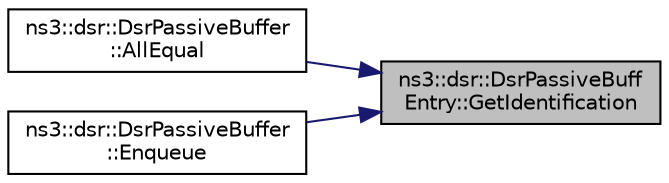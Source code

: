 digraph "ns3::dsr::DsrPassiveBuffEntry::GetIdentification"
{
 // LATEX_PDF_SIZE
  edge [fontname="Helvetica",fontsize="10",labelfontname="Helvetica",labelfontsize="10"];
  node [fontname="Helvetica",fontsize="10",shape=record];
  rankdir="RL";
  Node1 [label="ns3::dsr::DsrPassiveBuff\lEntry::GetIdentification",height=0.2,width=0.4,color="black", fillcolor="grey75", style="filled", fontcolor="black",tooltip="Get identification function."];
  Node1 -> Node2 [dir="back",color="midnightblue",fontsize="10",style="solid",fontname="Helvetica"];
  Node2 [label="ns3::dsr::DsrPassiveBuffer\l::AllEqual",height=0.2,width=0.4,color="black", fillcolor="white", style="filled",URL="$classns3_1_1dsr_1_1_dsr_passive_buffer.html#af87acdf99b1ff181b4ffc4376e32c1f6",tooltip="Check if all the entries in passive buffer entry is all equal or not."];
  Node1 -> Node3 [dir="back",color="midnightblue",fontsize="10",style="solid",fontname="Helvetica"];
  Node3 [label="ns3::dsr::DsrPassiveBuffer\l::Enqueue",height=0.2,width=0.4,color="black", fillcolor="white", style="filled",URL="$classns3_1_1dsr_1_1_dsr_passive_buffer.html#a18813680df0977c44e6901f79849d45d",tooltip="Push entry in queue, if there is no entry with the same packet and destination address in queue."];
}
